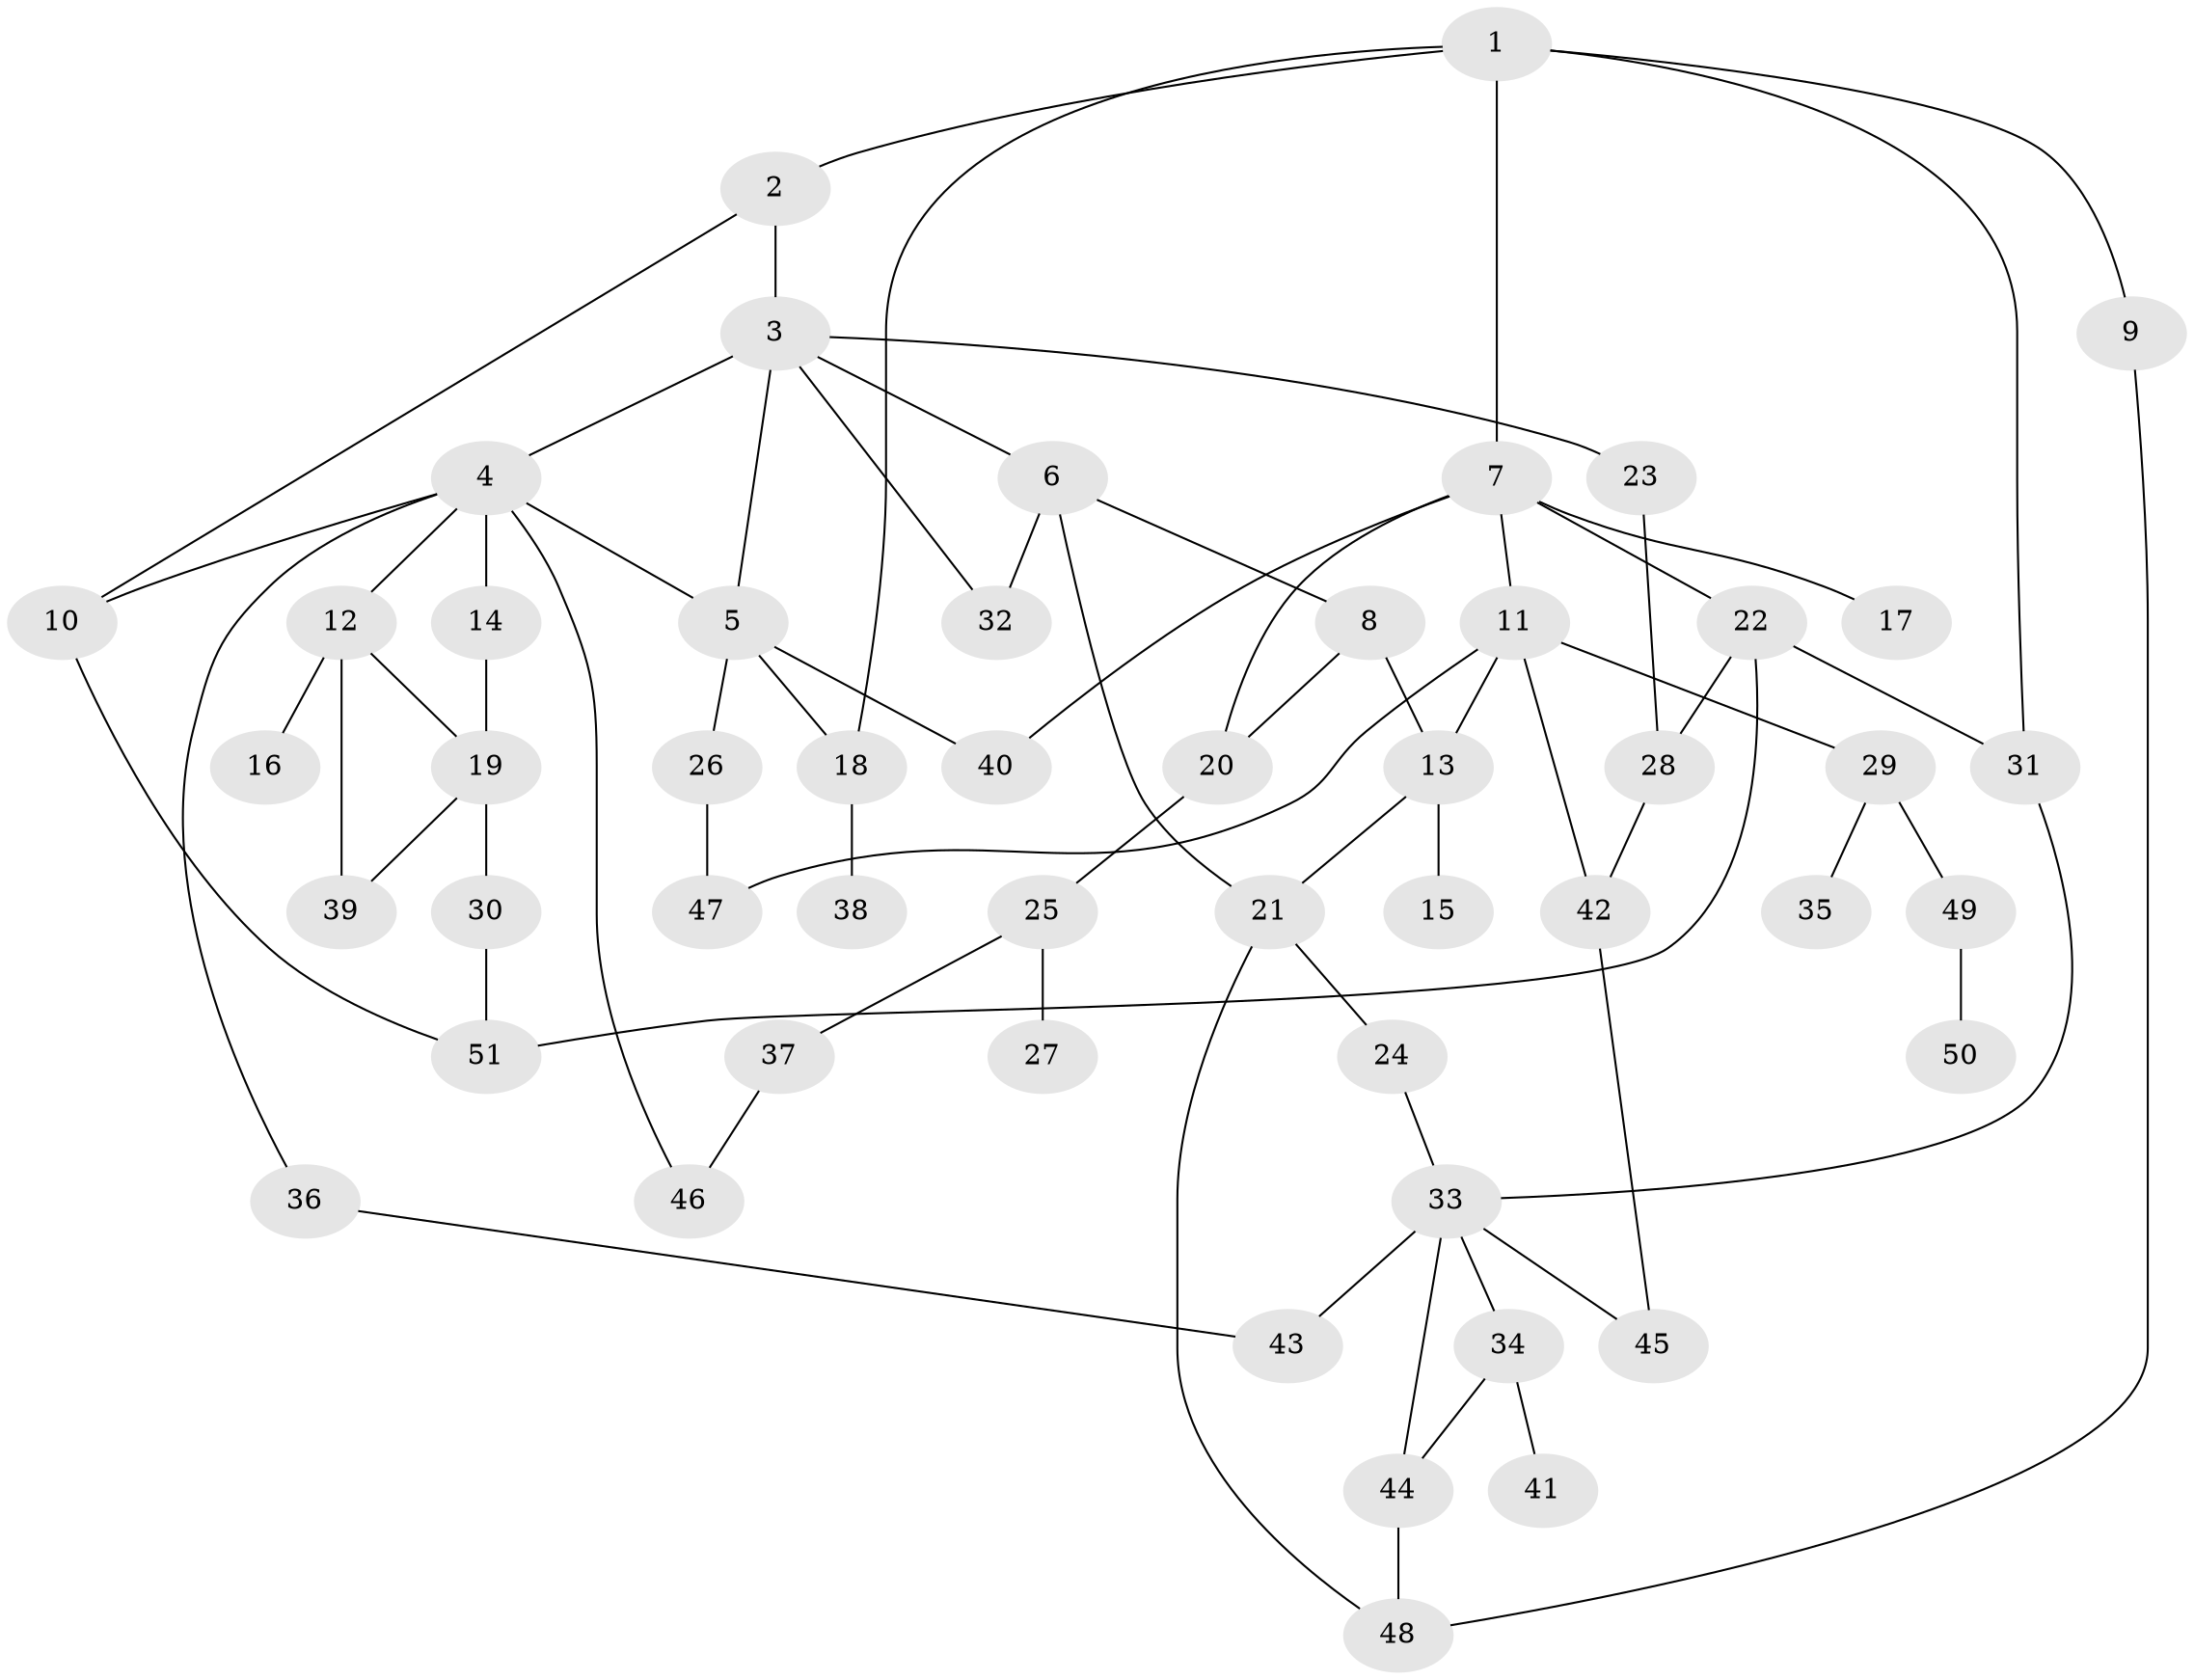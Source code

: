 // coarse degree distribution, {10: 0.08, 7: 0.08, 4: 0.12, 3: 0.12, 5: 0.04, 2: 0.32, 1: 0.24}
// Generated by graph-tools (version 1.1) at 2025/16/03/04/25 18:16:53]
// undirected, 51 vertices, 73 edges
graph export_dot {
graph [start="1"]
  node [color=gray90,style=filled];
  1;
  2;
  3;
  4;
  5;
  6;
  7;
  8;
  9;
  10;
  11;
  12;
  13;
  14;
  15;
  16;
  17;
  18;
  19;
  20;
  21;
  22;
  23;
  24;
  25;
  26;
  27;
  28;
  29;
  30;
  31;
  32;
  33;
  34;
  35;
  36;
  37;
  38;
  39;
  40;
  41;
  42;
  43;
  44;
  45;
  46;
  47;
  48;
  49;
  50;
  51;
  1 -- 2;
  1 -- 7;
  1 -- 9;
  1 -- 18;
  1 -- 31;
  2 -- 3;
  2 -- 10;
  3 -- 4;
  3 -- 6;
  3 -- 23;
  3 -- 5;
  3 -- 32;
  4 -- 5;
  4 -- 12;
  4 -- 14;
  4 -- 36;
  4 -- 46;
  4 -- 10;
  5 -- 26;
  5 -- 40;
  5 -- 18;
  6 -- 8;
  6 -- 21;
  6 -- 32;
  7 -- 11;
  7 -- 17;
  7 -- 20;
  7 -- 22;
  7 -- 40;
  8 -- 20;
  8 -- 13;
  9 -- 48;
  10 -- 51;
  11 -- 13;
  11 -- 29;
  11 -- 42;
  11 -- 47;
  12 -- 16;
  12 -- 39;
  12 -- 19;
  13 -- 15;
  13 -- 21;
  14 -- 19;
  18 -- 38;
  19 -- 30;
  19 -- 39;
  20 -- 25;
  21 -- 24;
  21 -- 48;
  22 -- 28;
  22 -- 31;
  22 -- 51;
  23 -- 28;
  24 -- 33;
  25 -- 27;
  25 -- 37;
  26 -- 47;
  28 -- 42;
  29 -- 35;
  29 -- 49;
  30 -- 51;
  31 -- 33;
  33 -- 34;
  33 -- 44;
  33 -- 45;
  33 -- 43;
  34 -- 41;
  34 -- 44;
  36 -- 43;
  37 -- 46;
  42 -- 45;
  44 -- 48;
  49 -- 50;
}
